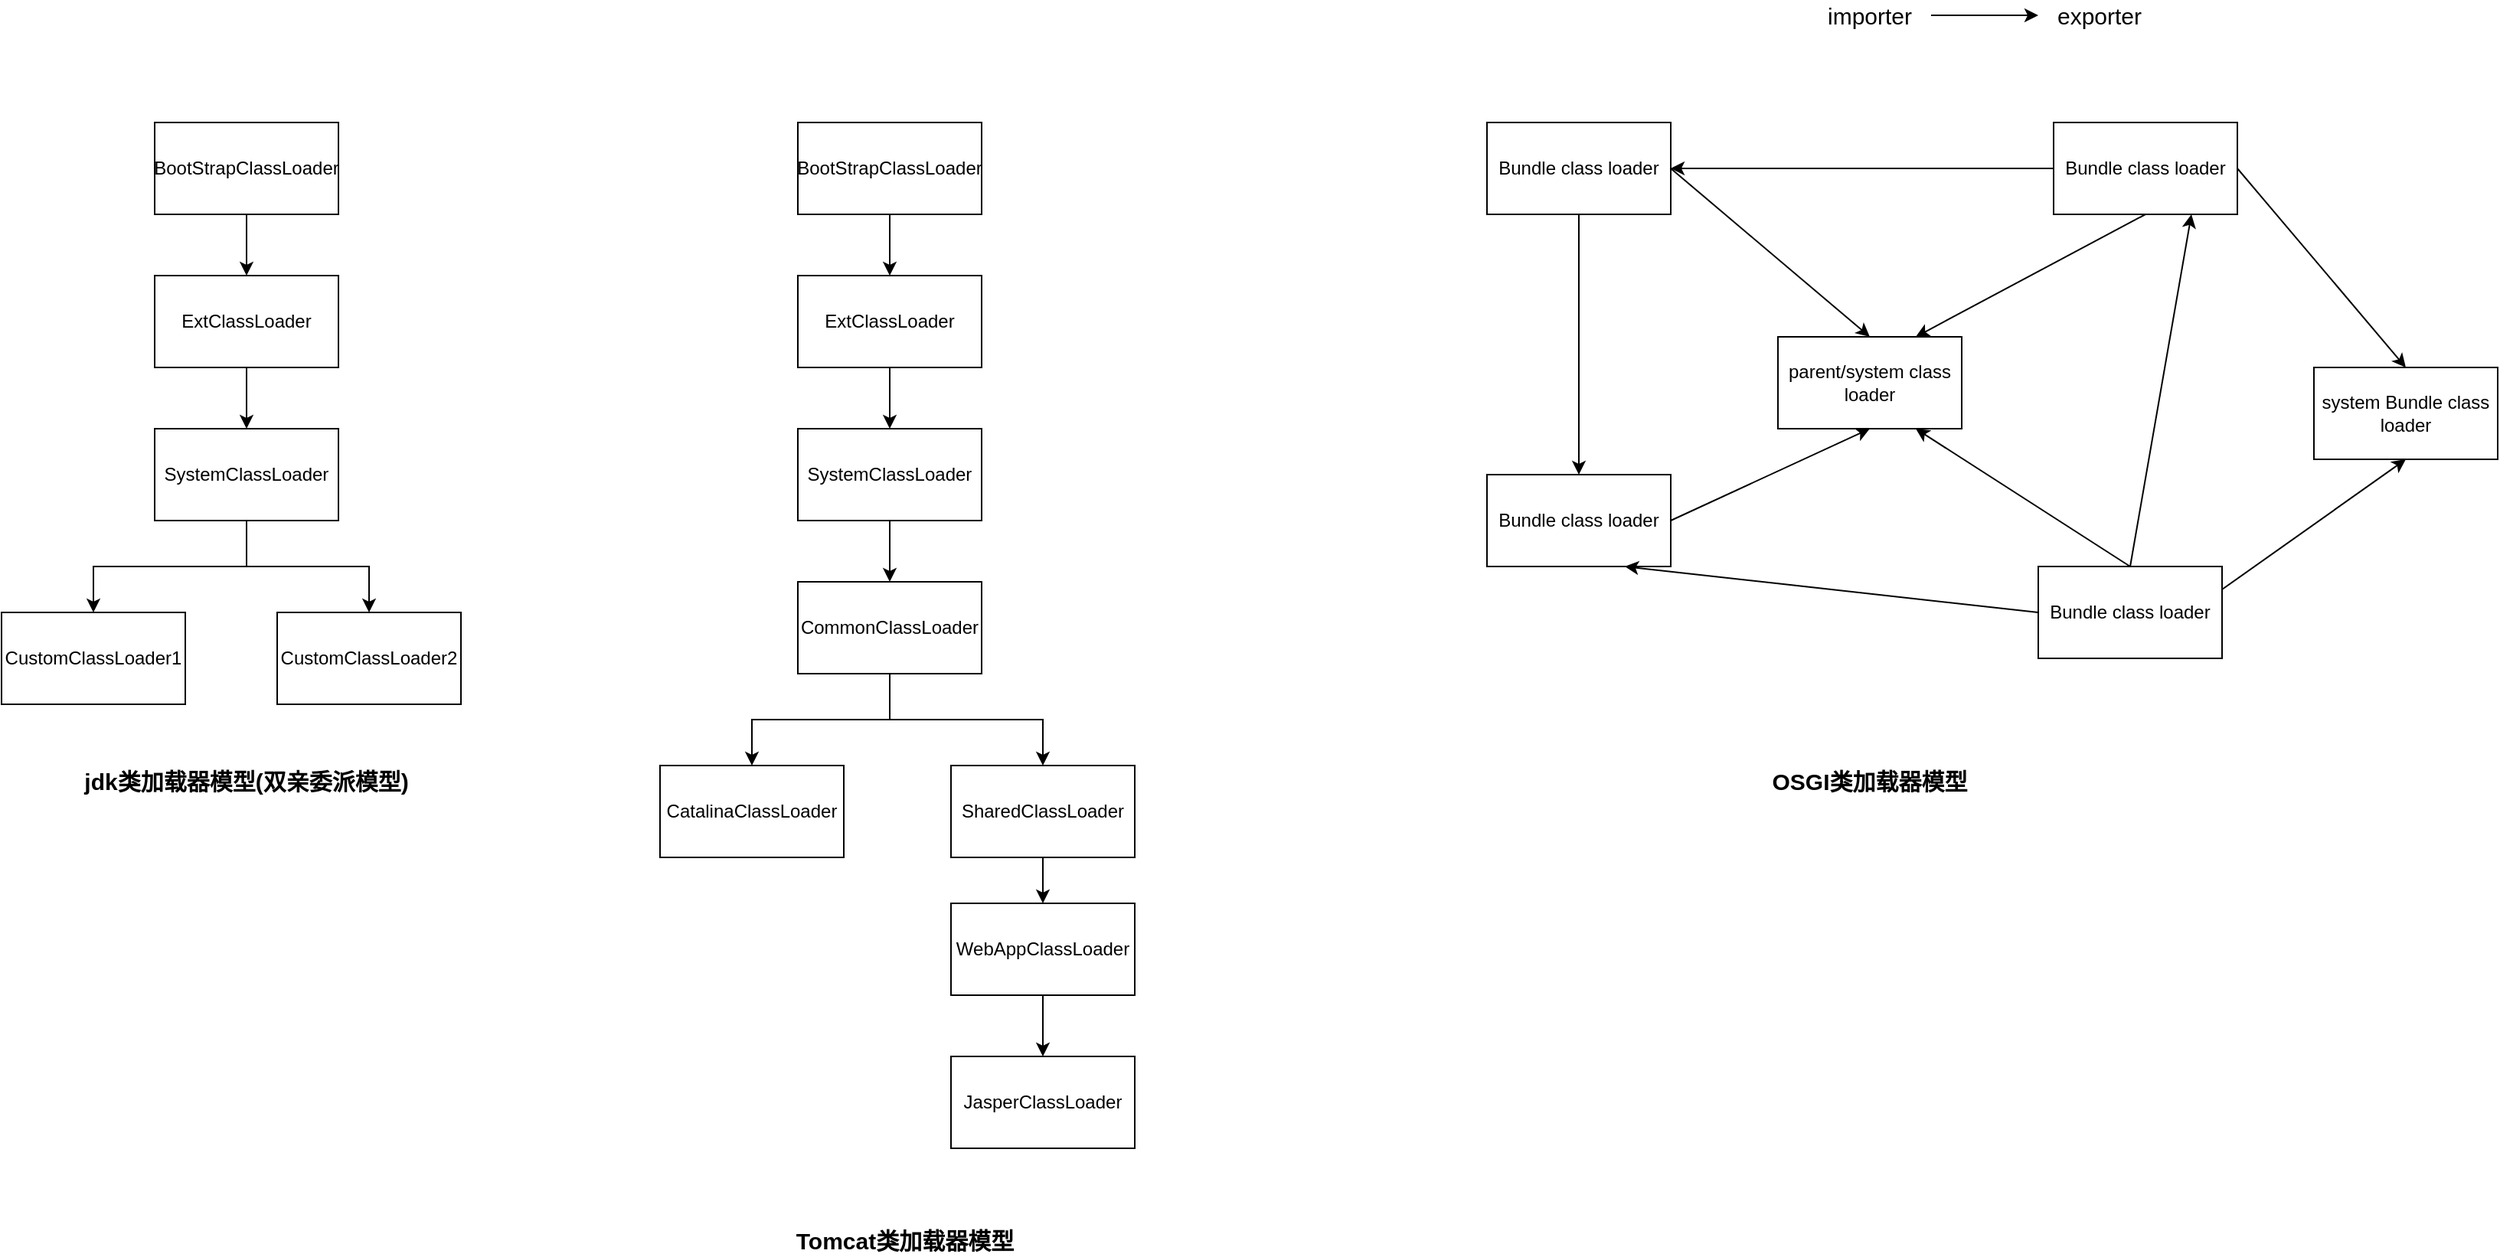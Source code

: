 <mxfile version="13.6.2" type="device" pages="2"><diagram id="BhIz0upzLltXsBoC2Xfx" name="类加载器模型"><mxGraphModel dx="3497" dy="1410" grid="1" gridSize="10" guides="1" tooltips="1" connect="1" arrows="1" fold="1" page="1" pageScale="1" pageWidth="1654" pageHeight="2336" math="0" shadow="0"><root><mxCell id="0"/><mxCell id="1" parent="0"/><mxCell id="rcN9ezvnJrQ8zpkbkRIF-4" style="edgeStyle=orthogonalEdgeStyle;rounded=0;orthogonalLoop=1;jettySize=auto;html=1;exitX=0.5;exitY=1;exitDx=0;exitDy=0;entryX=0.5;entryY=0;entryDx=0;entryDy=0;" edge="1" parent="1" source="rcN9ezvnJrQ8zpkbkRIF-1" target="rcN9ezvnJrQ8zpkbkRIF-2"><mxGeometry relative="1" as="geometry"/></mxCell><mxCell id="rcN9ezvnJrQ8zpkbkRIF-1" value="BootStrapClassLoader" style="rounded=0;whiteSpace=wrap;html=1;" vertex="1" parent="1"><mxGeometry x="70" y="210" width="120" height="60" as="geometry"/></mxCell><mxCell id="rcN9ezvnJrQ8zpkbkRIF-5" style="edgeStyle=orthogonalEdgeStyle;rounded=0;orthogonalLoop=1;jettySize=auto;html=1;exitX=0.5;exitY=1;exitDx=0;exitDy=0;" edge="1" parent="1" source="rcN9ezvnJrQ8zpkbkRIF-2" target="rcN9ezvnJrQ8zpkbkRIF-3"><mxGeometry relative="1" as="geometry"/></mxCell><mxCell id="rcN9ezvnJrQ8zpkbkRIF-2" value="ExtClassLoader" style="rounded=0;whiteSpace=wrap;html=1;" vertex="1" parent="1"><mxGeometry x="70" y="310" width="120" height="60" as="geometry"/></mxCell><mxCell id="rcN9ezvnJrQ8zpkbkRIF-9" style="edgeStyle=orthogonalEdgeStyle;rounded=0;orthogonalLoop=1;jettySize=auto;html=1;exitX=0.5;exitY=1;exitDx=0;exitDy=0;fontSize=15;" edge="1" parent="1" source="rcN9ezvnJrQ8zpkbkRIF-3" target="rcN9ezvnJrQ8zpkbkRIF-7"><mxGeometry relative="1" as="geometry"/></mxCell><mxCell id="rcN9ezvnJrQ8zpkbkRIF-10" style="edgeStyle=orthogonalEdgeStyle;rounded=0;orthogonalLoop=1;jettySize=auto;html=1;exitX=0.5;exitY=1;exitDx=0;exitDy=0;fontSize=15;" edge="1" parent="1" source="rcN9ezvnJrQ8zpkbkRIF-3" target="rcN9ezvnJrQ8zpkbkRIF-8"><mxGeometry relative="1" as="geometry"/></mxCell><mxCell id="rcN9ezvnJrQ8zpkbkRIF-3" value="SystemClassLoader&lt;br&gt;" style="rounded=0;whiteSpace=wrap;html=1;" vertex="1" parent="1"><mxGeometry x="70" y="410" width="120" height="60" as="geometry"/></mxCell><mxCell id="rcN9ezvnJrQ8zpkbkRIF-6" value="jdk类加载器模型(双亲委派模型)" style="text;html=1;strokeColor=none;fillColor=none;align=center;verticalAlign=middle;whiteSpace=wrap;rounded=0;fontStyle=1;fontSize=15;" vertex="1" parent="1"><mxGeometry x="10" y="630" width="240" height="20" as="geometry"/></mxCell><mxCell id="rcN9ezvnJrQ8zpkbkRIF-7" value="CustomClassLoader1" style="rounded=0;whiteSpace=wrap;html=1;" vertex="1" parent="1"><mxGeometry x="-30" y="530" width="120" height="60" as="geometry"/></mxCell><mxCell id="rcN9ezvnJrQ8zpkbkRIF-8" value="CustomClassLoader2" style="rounded=0;whiteSpace=wrap;html=1;" vertex="1" parent="1"><mxGeometry x="150" y="530" width="120" height="60" as="geometry"/></mxCell><mxCell id="rcN9ezvnJrQ8zpkbkRIF-19" style="edgeStyle=orthogonalEdgeStyle;rounded=0;orthogonalLoop=1;jettySize=auto;html=1;exitX=0.5;exitY=1;exitDx=0;exitDy=0;entryX=0.5;entryY=0;entryDx=0;entryDy=0;fontSize=15;" edge="1" parent="1" source="rcN9ezvnJrQ8zpkbkRIF-11" target="rcN9ezvnJrQ8zpkbkRIF-12"><mxGeometry relative="1" as="geometry"/></mxCell><mxCell id="rcN9ezvnJrQ8zpkbkRIF-11" value="BootStrapClassLoader" style="rounded=0;whiteSpace=wrap;html=1;" vertex="1" parent="1"><mxGeometry x="490" y="210" width="120" height="60" as="geometry"/></mxCell><mxCell id="rcN9ezvnJrQ8zpkbkRIF-20" style="edgeStyle=orthogonalEdgeStyle;rounded=0;orthogonalLoop=1;jettySize=auto;html=1;exitX=0.5;exitY=1;exitDx=0;exitDy=0;fontSize=15;" edge="1" parent="1" source="rcN9ezvnJrQ8zpkbkRIF-12" target="rcN9ezvnJrQ8zpkbkRIF-13"><mxGeometry relative="1" as="geometry"/></mxCell><mxCell id="rcN9ezvnJrQ8zpkbkRIF-12" value="ExtClassLoader" style="rounded=0;whiteSpace=wrap;html=1;" vertex="1" parent="1"><mxGeometry x="490" y="310" width="120" height="60" as="geometry"/></mxCell><mxCell id="rcN9ezvnJrQ8zpkbkRIF-21" style="edgeStyle=orthogonalEdgeStyle;rounded=0;orthogonalLoop=1;jettySize=auto;html=1;exitX=0.5;exitY=1;exitDx=0;exitDy=0;entryX=0.5;entryY=0;entryDx=0;entryDy=0;fontSize=15;" edge="1" parent="1" source="rcN9ezvnJrQ8zpkbkRIF-13" target="rcN9ezvnJrQ8zpkbkRIF-14"><mxGeometry relative="1" as="geometry"/></mxCell><mxCell id="rcN9ezvnJrQ8zpkbkRIF-13" value="SystemClassLoader&lt;br&gt;" style="rounded=0;whiteSpace=wrap;html=1;" vertex="1" parent="1"><mxGeometry x="490" y="410" width="120" height="60" as="geometry"/></mxCell><mxCell id="rcN9ezvnJrQ8zpkbkRIF-22" style="edgeStyle=orthogonalEdgeStyle;rounded=0;orthogonalLoop=1;jettySize=auto;html=1;exitX=0.5;exitY=1;exitDx=0;exitDy=0;fontSize=15;" edge="1" parent="1" source="rcN9ezvnJrQ8zpkbkRIF-14" target="rcN9ezvnJrQ8zpkbkRIF-15"><mxGeometry relative="1" as="geometry"/></mxCell><mxCell id="rcN9ezvnJrQ8zpkbkRIF-23" style="edgeStyle=orthogonalEdgeStyle;rounded=0;orthogonalLoop=1;jettySize=auto;html=1;exitX=0.5;exitY=1;exitDx=0;exitDy=0;fontSize=15;" edge="1" parent="1" source="rcN9ezvnJrQ8zpkbkRIF-14" target="rcN9ezvnJrQ8zpkbkRIF-16"><mxGeometry relative="1" as="geometry"/></mxCell><mxCell id="rcN9ezvnJrQ8zpkbkRIF-14" value="CommonClassLoader" style="rounded=0;whiteSpace=wrap;html=1;" vertex="1" parent="1"><mxGeometry x="490" y="510" width="120" height="60" as="geometry"/></mxCell><mxCell id="rcN9ezvnJrQ8zpkbkRIF-15" value="CatalinaClassLoader" style="rounded=0;whiteSpace=wrap;html=1;" vertex="1" parent="1"><mxGeometry x="400" y="630" width="120" height="60" as="geometry"/></mxCell><mxCell id="rcN9ezvnJrQ8zpkbkRIF-24" style="edgeStyle=orthogonalEdgeStyle;rounded=0;orthogonalLoop=1;jettySize=auto;html=1;exitX=0.5;exitY=1;exitDx=0;exitDy=0;fontSize=15;" edge="1" parent="1" source="rcN9ezvnJrQ8zpkbkRIF-16" target="rcN9ezvnJrQ8zpkbkRIF-17"><mxGeometry relative="1" as="geometry"/></mxCell><mxCell id="rcN9ezvnJrQ8zpkbkRIF-16" value="SharedClassLoader" style="rounded=0;whiteSpace=wrap;html=1;" vertex="1" parent="1"><mxGeometry x="590" y="630" width="120" height="60" as="geometry"/></mxCell><mxCell id="rcN9ezvnJrQ8zpkbkRIF-25" style="edgeStyle=orthogonalEdgeStyle;rounded=0;orthogonalLoop=1;jettySize=auto;html=1;exitX=0.5;exitY=1;exitDx=0;exitDy=0;fontSize=15;" edge="1" parent="1" source="rcN9ezvnJrQ8zpkbkRIF-17" target="rcN9ezvnJrQ8zpkbkRIF-18"><mxGeometry relative="1" as="geometry"/></mxCell><mxCell id="rcN9ezvnJrQ8zpkbkRIF-17" value="WebAppClassLoader" style="rounded=0;whiteSpace=wrap;html=1;" vertex="1" parent="1"><mxGeometry x="590" y="720" width="120" height="60" as="geometry"/></mxCell><mxCell id="rcN9ezvnJrQ8zpkbkRIF-18" value="JasperClassLoader" style="rounded=0;whiteSpace=wrap;html=1;" vertex="1" parent="1"><mxGeometry x="590" y="820" width="120" height="60" as="geometry"/></mxCell><mxCell id="rcN9ezvnJrQ8zpkbkRIF-26" value="Tomcat类加载器模型" style="text;html=1;strokeColor=none;fillColor=none;align=center;verticalAlign=middle;whiteSpace=wrap;rounded=0;fontStyle=1;fontSize=15;" vertex="1" parent="1"><mxGeometry x="440" y="930" width="240" height="20" as="geometry"/></mxCell><mxCell id="rcN9ezvnJrQ8zpkbkRIF-37" style="edgeStyle=orthogonalEdgeStyle;rounded=0;orthogonalLoop=1;jettySize=auto;html=1;exitX=0.5;exitY=1;exitDx=0;exitDy=0;entryX=0.5;entryY=0;entryDx=0;entryDy=0;fontSize=15;" edge="1" parent="1" source="rcN9ezvnJrQ8zpkbkRIF-27" target="rcN9ezvnJrQ8zpkbkRIF-29"><mxGeometry relative="1" as="geometry"/></mxCell><mxCell id="rcN9ezvnJrQ8zpkbkRIF-39" style="edgeStyle=none;rounded=0;orthogonalLoop=1;jettySize=auto;html=1;exitX=1;exitY=0.5;exitDx=0;exitDy=0;entryX=0.5;entryY=0;entryDx=0;entryDy=0;fontSize=15;" edge="1" parent="1" source="rcN9ezvnJrQ8zpkbkRIF-27" target="rcN9ezvnJrQ8zpkbkRIF-28"><mxGeometry relative="1" as="geometry"/></mxCell><mxCell id="rcN9ezvnJrQ8zpkbkRIF-27" value="Bundle class loader" style="rounded=0;whiteSpace=wrap;html=1;" vertex="1" parent="1"><mxGeometry x="940" y="210" width="120" height="60" as="geometry"/></mxCell><mxCell id="rcN9ezvnJrQ8zpkbkRIF-28" value="parent/system class loader" style="rounded=0;whiteSpace=wrap;html=1;" vertex="1" parent="1"><mxGeometry x="1130" y="350" width="120" height="60" as="geometry"/></mxCell><mxCell id="rcN9ezvnJrQ8zpkbkRIF-38" style="rounded=0;orthogonalLoop=1;jettySize=auto;html=1;exitX=1;exitY=0.5;exitDx=0;exitDy=0;entryX=0.5;entryY=1;entryDx=0;entryDy=0;fontSize=15;" edge="1" parent="1" source="rcN9ezvnJrQ8zpkbkRIF-29" target="rcN9ezvnJrQ8zpkbkRIF-28"><mxGeometry relative="1" as="geometry"/></mxCell><mxCell id="rcN9ezvnJrQ8zpkbkRIF-29" value="Bundle class loader" style="rounded=0;whiteSpace=wrap;html=1;" vertex="1" parent="1"><mxGeometry x="940" y="440" width="120" height="60" as="geometry"/></mxCell><mxCell id="rcN9ezvnJrQ8zpkbkRIF-40" style="edgeStyle=none;rounded=0;orthogonalLoop=1;jettySize=auto;html=1;exitX=0;exitY=0.5;exitDx=0;exitDy=0;fontSize=15;" edge="1" parent="1" source="rcN9ezvnJrQ8zpkbkRIF-30"><mxGeometry relative="1" as="geometry"><mxPoint x="1060" y="240" as="targetPoint"/></mxGeometry></mxCell><mxCell id="rcN9ezvnJrQ8zpkbkRIF-41" style="edgeStyle=none;rounded=0;orthogonalLoop=1;jettySize=auto;html=1;exitX=0.5;exitY=1;exitDx=0;exitDy=0;entryX=0.75;entryY=0;entryDx=0;entryDy=0;fontSize=15;" edge="1" parent="1" source="rcN9ezvnJrQ8zpkbkRIF-30" target="rcN9ezvnJrQ8zpkbkRIF-28"><mxGeometry relative="1" as="geometry"/></mxCell><mxCell id="rcN9ezvnJrQ8zpkbkRIF-46" style="edgeStyle=none;rounded=0;orthogonalLoop=1;jettySize=auto;html=1;exitX=1;exitY=0.5;exitDx=0;exitDy=0;entryX=0.5;entryY=0;entryDx=0;entryDy=0;fontSize=15;" edge="1" parent="1" source="rcN9ezvnJrQ8zpkbkRIF-30" target="rcN9ezvnJrQ8zpkbkRIF-31"><mxGeometry relative="1" as="geometry"/></mxCell><mxCell id="rcN9ezvnJrQ8zpkbkRIF-30" value="Bundle class loader" style="rounded=0;whiteSpace=wrap;html=1;" vertex="1" parent="1"><mxGeometry x="1310" y="210" width="120" height="60" as="geometry"/></mxCell><mxCell id="rcN9ezvnJrQ8zpkbkRIF-31" value="system Bundle class loader" style="rounded=0;whiteSpace=wrap;html=1;" vertex="1" parent="1"><mxGeometry x="1480" y="370" width="120" height="60" as="geometry"/></mxCell><mxCell id="rcN9ezvnJrQ8zpkbkRIF-42" style="edgeStyle=none;rounded=0;orthogonalLoop=1;jettySize=auto;html=1;exitX=0;exitY=0.5;exitDx=0;exitDy=0;entryX=0.75;entryY=1;entryDx=0;entryDy=0;fontSize=15;" edge="1" parent="1" source="rcN9ezvnJrQ8zpkbkRIF-32" target="rcN9ezvnJrQ8zpkbkRIF-29"><mxGeometry relative="1" as="geometry"/></mxCell><mxCell id="rcN9ezvnJrQ8zpkbkRIF-43" style="edgeStyle=none;rounded=0;orthogonalLoop=1;jettySize=auto;html=1;exitX=0.5;exitY=0;exitDx=0;exitDy=0;entryX=0.75;entryY=1;entryDx=0;entryDy=0;fontSize=15;" edge="1" parent="1" source="rcN9ezvnJrQ8zpkbkRIF-32" target="rcN9ezvnJrQ8zpkbkRIF-28"><mxGeometry relative="1" as="geometry"/></mxCell><mxCell id="rcN9ezvnJrQ8zpkbkRIF-44" style="edgeStyle=none;rounded=0;orthogonalLoop=1;jettySize=auto;html=1;exitX=0.5;exitY=0;exitDx=0;exitDy=0;entryX=0.75;entryY=1;entryDx=0;entryDy=0;fontSize=15;" edge="1" parent="1" source="rcN9ezvnJrQ8zpkbkRIF-32" target="rcN9ezvnJrQ8zpkbkRIF-30"><mxGeometry relative="1" as="geometry"/></mxCell><mxCell id="rcN9ezvnJrQ8zpkbkRIF-45" style="edgeStyle=none;rounded=0;orthogonalLoop=1;jettySize=auto;html=1;exitX=1;exitY=0.25;exitDx=0;exitDy=0;entryX=0.5;entryY=1;entryDx=0;entryDy=0;fontSize=15;" edge="1" parent="1" source="rcN9ezvnJrQ8zpkbkRIF-32" target="rcN9ezvnJrQ8zpkbkRIF-31"><mxGeometry relative="1" as="geometry"/></mxCell><mxCell id="rcN9ezvnJrQ8zpkbkRIF-32" value="Bundle class loader" style="rounded=0;whiteSpace=wrap;html=1;" vertex="1" parent="1"><mxGeometry x="1300" y="500" width="120" height="60" as="geometry"/></mxCell><mxCell id="rcN9ezvnJrQ8zpkbkRIF-33" value="" style="endArrow=classic;html=1;fontSize=15;" edge="1" parent="1"><mxGeometry width="50" height="50" relative="1" as="geometry"><mxPoint x="1230" y="140" as="sourcePoint"/><mxPoint x="1300" y="140" as="targetPoint"/></mxGeometry></mxCell><mxCell id="rcN9ezvnJrQ8zpkbkRIF-34" value="importer" style="text;html=1;strokeColor=none;fillColor=none;align=center;verticalAlign=middle;whiteSpace=wrap;rounded=0;fontSize=15;" vertex="1" parent="1"><mxGeometry x="1170" y="130" width="40" height="20" as="geometry"/></mxCell><mxCell id="rcN9ezvnJrQ8zpkbkRIF-35" value="exporter" style="text;html=1;strokeColor=none;fillColor=none;align=center;verticalAlign=middle;whiteSpace=wrap;rounded=0;fontSize=15;" vertex="1" parent="1"><mxGeometry x="1320" y="130" width="40" height="20" as="geometry"/></mxCell><mxCell id="rcN9ezvnJrQ8zpkbkRIF-47" value="OSGI类加载器模型" style="text;html=1;strokeColor=none;fillColor=none;align=center;verticalAlign=middle;whiteSpace=wrap;rounded=0;fontStyle=1;fontSize=15;" vertex="1" parent="1"><mxGeometry x="1070" y="630" width="240" height="20" as="geometry"/></mxCell></root></mxGraphModel></diagram><diagram id="Mznpu3H6kWNTnDoQZqjC" name="Page-2"><mxGraphModel dx="1106" dy="846" grid="1" gridSize="10" guides="1" tooltips="1" connect="1" arrows="1" fold="1" page="1" pageScale="1" pageWidth="1654" pageHeight="2336" math="0" shadow="0"><root><mxCell id="gTXrJOOwmfO1HnLgQ2LL-0"/><mxCell id="gTXrJOOwmfO1HnLgQ2LL-1" parent="gTXrJOOwmfO1HnLgQ2LL-0"/><mxCell id="gTXrJOOwmfO1HnLgQ2LL-9" style="edgeStyle=none;rounded=0;orthogonalLoop=1;jettySize=auto;html=1;exitX=0.5;exitY=1;exitDx=0;exitDy=0;entryX=1;entryY=0;entryDx=0;entryDy=0;fontSize=15;" edge="1" parent="gTXrJOOwmfO1HnLgQ2LL-1" source="gTXrJOOwmfO1HnLgQ2LL-2" target="gTXrJOOwmfO1HnLgQ2LL-3"><mxGeometry relative="1" as="geometry"/></mxCell><mxCell id="gTXrJOOwmfO1HnLgQ2LL-12" style="edgeStyle=none;rounded=0;orthogonalLoop=1;jettySize=auto;html=1;exitX=0.5;exitY=1;exitDx=0;exitDy=0;entryX=0.5;entryY=0;entryDx=0;entryDy=0;fontSize=15;" edge="1" parent="gTXrJOOwmfO1HnLgQ2LL-1" source="gTXrJOOwmfO1HnLgQ2LL-2" target="gTXrJOOwmfO1HnLgQ2LL-4"><mxGeometry relative="1" as="geometry"/></mxCell><mxCell id="gTXrJOOwmfO1HnLgQ2LL-2" value="" style="ellipse;whiteSpace=wrap;html=1;aspect=fixed;fontSize=15;fillColor=#d5e8d4;strokeColor=#82b366;" vertex="1" parent="gTXrJOOwmfO1HnLgQ2LL-1"><mxGeometry x="490" y="110" width="80" height="80" as="geometry"/></mxCell><mxCell id="gTXrJOOwmfO1HnLgQ2LL-10" style="edgeStyle=none;rounded=0;orthogonalLoop=1;jettySize=auto;html=1;exitX=0.5;exitY=1;exitDx=0;exitDy=0;fontSize=15;" edge="1" parent="gTXrJOOwmfO1HnLgQ2LL-1" source="gTXrJOOwmfO1HnLgQ2LL-3" target="gTXrJOOwmfO1HnLgQ2LL-5"><mxGeometry relative="1" as="geometry"/></mxCell><mxCell id="gTXrJOOwmfO1HnLgQ2LL-11" style="edgeStyle=none;rounded=0;orthogonalLoop=1;jettySize=auto;html=1;exitX=0.5;exitY=1;exitDx=0;exitDy=0;entryX=0.5;entryY=0;entryDx=0;entryDy=0;fontSize=15;" edge="1" parent="gTXrJOOwmfO1HnLgQ2LL-1" source="gTXrJOOwmfO1HnLgQ2LL-3" target="gTXrJOOwmfO1HnLgQ2LL-6"><mxGeometry relative="1" as="geometry"/></mxCell><mxCell id="gTXrJOOwmfO1HnLgQ2LL-3" value="" style="ellipse;whiteSpace=wrap;html=1;aspect=fixed;fontSize=15;fillColor=#d5e8d4;strokeColor=#82b366;" vertex="1" parent="gTXrJOOwmfO1HnLgQ2LL-1"><mxGeometry x="330" y="240" width="80" height="80" as="geometry"/></mxCell><mxCell id="gTXrJOOwmfO1HnLgQ2LL-13" style="edgeStyle=none;rounded=0;orthogonalLoop=1;jettySize=auto;html=1;exitX=0.5;exitY=1;exitDx=0;exitDy=0;entryX=0.5;entryY=0;entryDx=0;entryDy=0;fontSize=15;" edge="1" parent="gTXrJOOwmfO1HnLgQ2LL-1" source="gTXrJOOwmfO1HnLgQ2LL-4" target="gTXrJOOwmfO1HnLgQ2LL-7"><mxGeometry relative="1" as="geometry"/></mxCell><mxCell id="gTXrJOOwmfO1HnLgQ2LL-14" style="edgeStyle=none;rounded=0;orthogonalLoop=1;jettySize=auto;html=1;exitX=0.5;exitY=1;exitDx=0;exitDy=0;entryX=0.5;entryY=0;entryDx=0;entryDy=0;fontSize=15;" edge="1" parent="gTXrJOOwmfO1HnLgQ2LL-1" source="gTXrJOOwmfO1HnLgQ2LL-4" target="gTXrJOOwmfO1HnLgQ2LL-8"><mxGeometry relative="1" as="geometry"/></mxCell><mxCell id="gTXrJOOwmfO1HnLgQ2LL-4" value="" style="ellipse;whiteSpace=wrap;html=1;aspect=fixed;fontSize=15;fillColor=#d5e8d4;strokeColor=#82b366;" vertex="1" parent="gTXrJOOwmfO1HnLgQ2LL-1"><mxGeometry x="630" y="240" width="80" height="80" as="geometry"/></mxCell><mxCell id="gTXrJOOwmfO1HnLgQ2LL-5" value="" style="ellipse;whiteSpace=wrap;html=1;aspect=fixed;fontSize=15;strokeColor=#82b366;fillColor=#d5e8d4;" vertex="1" parent="gTXrJOOwmfO1HnLgQ2LL-1"><mxGeometry x="200" y="390" width="80" height="80" as="geometry"/></mxCell><mxCell id="gTXrJOOwmfO1HnLgQ2LL-6" value="" style="ellipse;whiteSpace=wrap;html=1;aspect=fixed;fontSize=15;strokeColor=#82b366;fillColor=#d5e8d4;" vertex="1" parent="gTXrJOOwmfO1HnLgQ2LL-1"><mxGeometry x="420" y="390" width="80" height="80" as="geometry"/></mxCell><mxCell id="gTXrJOOwmfO1HnLgQ2LL-7" value="" style="ellipse;whiteSpace=wrap;html=1;aspect=fixed;fontSize=15;strokeColor=#82b366;fillColor=#d5e8d4;" vertex="1" parent="gTXrJOOwmfO1HnLgQ2LL-1"><mxGeometry x="570" y="390" width="80" height="80" as="geometry"/></mxCell><mxCell id="gTXrJOOwmfO1HnLgQ2LL-8" value="" style="ellipse;whiteSpace=wrap;html=1;aspect=fixed;fontSize=15;strokeColor=#82b366;fillColor=#d5e8d4;" vertex="1" parent="gTXrJOOwmfO1HnLgQ2LL-1"><mxGeometry x="770" y="390" width="80" height="80" as="geometry"/></mxCell></root></mxGraphModel></diagram></mxfile>